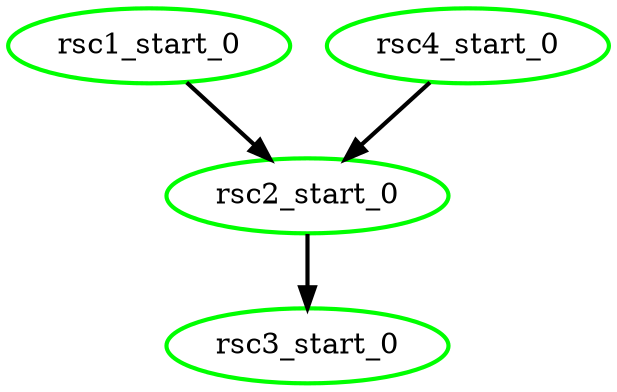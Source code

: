 digraph "g" {
	size = "30,30"
"rsc1_start_0" [ tooltip="node1" style=bold color="green" fontcolor="black" ]
"rsc2_start_0" [ tooltip="node1" style=bold color="green" fontcolor="black" ]
"rsc3_start_0" [ tooltip="node1" style=bold color="green" fontcolor="black" ]
"rsc4_start_0" [ tooltip="node1" style=bold color="green" fontcolor="black" ]
"rsc1_start_0" -> "rsc2_start_0" [ style = bold]
"rsc4_start_0" -> "rsc2_start_0" [ style = bold]
"rsc2_start_0" -> "rsc3_start_0" [ style = bold]
}
